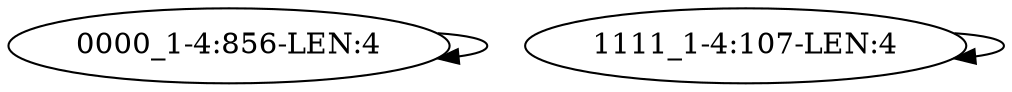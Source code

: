 digraph G {
    "0000_1-4:856-LEN:4" -> "0000_1-4:856-LEN:4";
    "1111_1-4:107-LEN:4" -> "1111_1-4:107-LEN:4";
}
